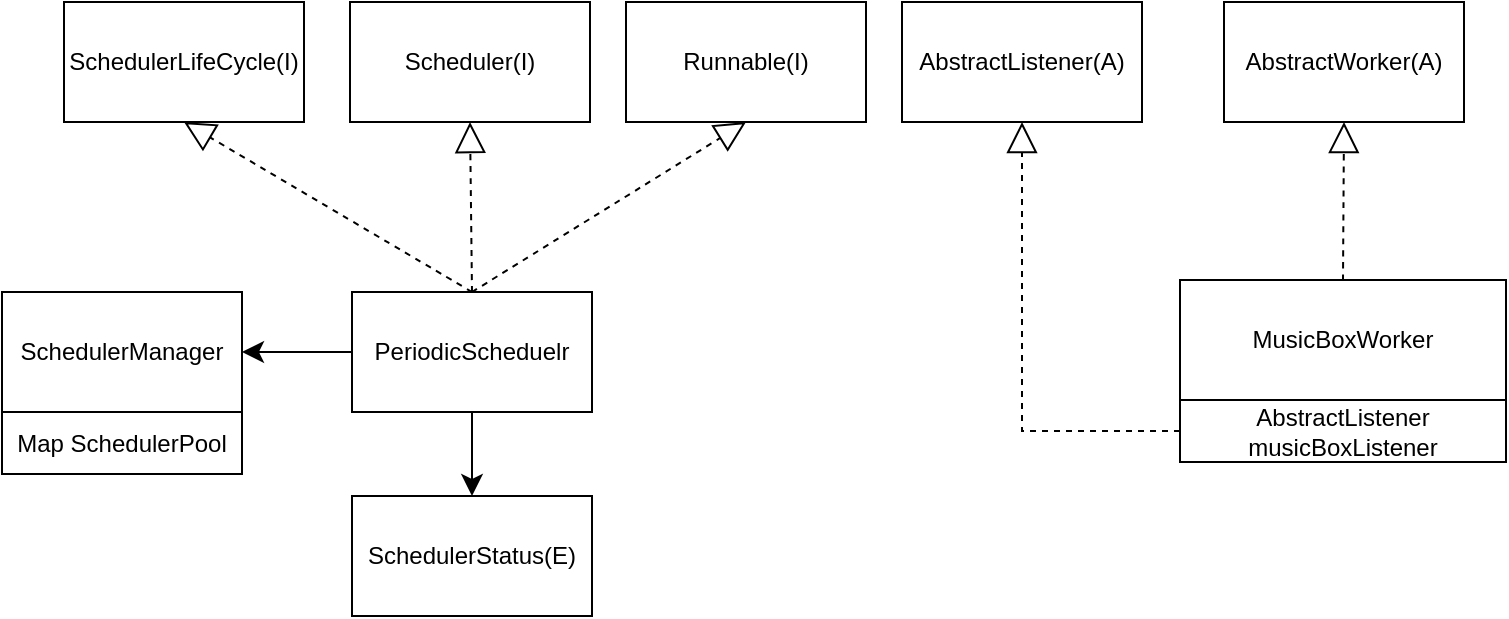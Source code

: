 <mxfile version="24.6.4" type="device">
  <diagram name="페이지-1" id="HZgHAfBcl_sbpWvOPFiX">
    <mxGraphModel dx="1132" dy="1274" grid="0" gridSize="10" guides="1" tooltips="1" connect="1" arrows="1" fold="1" page="0" pageScale="1" pageWidth="827" pageHeight="1169" math="0" shadow="0">
      <root>
        <mxCell id="0" />
        <mxCell id="1" parent="0" />
        <mxCell id="Vu_83dBGxzpp5SsYVjMm-1" value="AbstractListener(A)" style="rounded=0;whiteSpace=wrap;html=1;" vertex="1" parent="1">
          <mxGeometry x="135" y="-35" width="120" height="60" as="geometry" />
        </mxCell>
        <mxCell id="Vu_83dBGxzpp5SsYVjMm-2" value="AbstractWorker(A)" style="rounded=0;whiteSpace=wrap;html=1;" vertex="1" parent="1">
          <mxGeometry x="296" y="-35" width="120" height="60" as="geometry" />
        </mxCell>
        <mxCell id="Vu_83dBGxzpp5SsYVjMm-3" value="MusicBoxWorker" style="rounded=0;whiteSpace=wrap;html=1;" vertex="1" parent="1">
          <mxGeometry x="274" y="104" width="163" height="60" as="geometry" />
        </mxCell>
        <mxCell id="Vu_83dBGxzpp5SsYVjMm-4" value="Scheduler(I)" style="rounded=0;whiteSpace=wrap;html=1;" vertex="1" parent="1">
          <mxGeometry x="-141" y="-35" width="120" height="60" as="geometry" />
        </mxCell>
        <mxCell id="Vu_83dBGxzpp5SsYVjMm-5" value="PeriodicScheduelr" style="rounded=0;whiteSpace=wrap;html=1;" vertex="1" parent="1">
          <mxGeometry x="-140" y="110" width="120" height="60" as="geometry" />
        </mxCell>
        <mxCell id="Vu_83dBGxzpp5SsYVjMm-6" value="SchedulerLifeCycle(I)" style="rounded=0;whiteSpace=wrap;html=1;" vertex="1" parent="1">
          <mxGeometry x="-284" y="-35" width="120" height="60" as="geometry" />
        </mxCell>
        <mxCell id="Vu_83dBGxzpp5SsYVjMm-7" value="SchedulerManager" style="rounded=0;whiteSpace=wrap;html=1;" vertex="1" parent="1">
          <mxGeometry x="-315" y="110" width="120" height="60" as="geometry" />
        </mxCell>
        <mxCell id="Vu_83dBGxzpp5SsYVjMm-8" value="SchedulerStatus(E)" style="rounded=0;whiteSpace=wrap;html=1;" vertex="1" parent="1">
          <mxGeometry x="-140" y="212" width="120" height="60" as="geometry" />
        </mxCell>
        <mxCell id="Vu_83dBGxzpp5SsYVjMm-9" value="Runnable(I)" style="rounded=0;whiteSpace=wrap;html=1;" vertex="1" parent="1">
          <mxGeometry x="-3" y="-35" width="120" height="60" as="geometry" />
        </mxCell>
        <mxCell id="Vu_83dBGxzpp5SsYVjMm-11" value="" style="endArrow=block;html=1;rounded=0;fontSize=12;curved=1;entryX=0.5;entryY=1;entryDx=0;entryDy=0;exitX=0.5;exitY=0;exitDx=0;exitDy=0;dashed=1;endFill=0;strokeWidth=1;endSize=13;" edge="1" parent="1" source="Vu_83dBGxzpp5SsYVjMm-5" target="Vu_83dBGxzpp5SsYVjMm-9">
          <mxGeometry width="50" height="50" relative="1" as="geometry">
            <mxPoint x="45" y="225" as="sourcePoint" />
            <mxPoint x="95" y="175" as="targetPoint" />
          </mxGeometry>
        </mxCell>
        <mxCell id="Vu_83dBGxzpp5SsYVjMm-14" value="" style="endArrow=block;html=1;rounded=0;fontSize=12;curved=1;entryX=0.5;entryY=1;entryDx=0;entryDy=0;exitX=0.5;exitY=0;exitDx=0;exitDy=0;dashed=1;endFill=0;strokeWidth=1;endSize=13;" edge="1" parent="1" source="Vu_83dBGxzpp5SsYVjMm-5" target="Vu_83dBGxzpp5SsYVjMm-4">
          <mxGeometry width="50" height="50" relative="1" as="geometry">
            <mxPoint x="-73" y="120" as="sourcePoint" />
            <mxPoint x="67" y="35" as="targetPoint" />
          </mxGeometry>
        </mxCell>
        <mxCell id="Vu_83dBGxzpp5SsYVjMm-15" value="" style="endArrow=block;html=1;rounded=0;fontSize=12;curved=1;entryX=0.5;entryY=1;entryDx=0;entryDy=0;exitX=0.5;exitY=0;exitDx=0;exitDy=0;dashed=1;endFill=0;strokeWidth=1;endSize=13;" edge="1" parent="1" source="Vu_83dBGxzpp5SsYVjMm-5" target="Vu_83dBGxzpp5SsYVjMm-6">
          <mxGeometry width="50" height="50" relative="1" as="geometry">
            <mxPoint x="-73" y="120" as="sourcePoint" />
            <mxPoint x="-71" y="35" as="targetPoint" />
          </mxGeometry>
        </mxCell>
        <mxCell id="Vu_83dBGxzpp5SsYVjMm-16" value="AbstractListener musicBoxListener" style="rounded=0;whiteSpace=wrap;html=1;" vertex="1" parent="1">
          <mxGeometry x="274" y="164" width="163" height="31" as="geometry" />
        </mxCell>
        <mxCell id="Vu_83dBGxzpp5SsYVjMm-17" value="" style="endArrow=block;html=1;rounded=0;fontSize=12;curved=1;entryX=0.5;entryY=1;entryDx=0;entryDy=0;exitX=0.5;exitY=0;exitDx=0;exitDy=0;dashed=1;endFill=0;strokeWidth=1;endSize=13;" edge="1" parent="1" source="Vu_83dBGxzpp5SsYVjMm-3" target="Vu_83dBGxzpp5SsYVjMm-2">
          <mxGeometry width="50" height="50" relative="1" as="geometry">
            <mxPoint x="355" y="112" as="sourcePoint" />
            <mxPoint x="357" y="27" as="targetPoint" />
          </mxGeometry>
        </mxCell>
        <mxCell id="Vu_83dBGxzpp5SsYVjMm-18" value="" style="endArrow=block;html=1;rounded=0;fontSize=12;entryX=0.5;entryY=1;entryDx=0;entryDy=0;exitX=0;exitY=0.5;exitDx=0;exitDy=0;dashed=1;endFill=0;strokeWidth=1;endSize=13;edgeStyle=orthogonalEdgeStyle;" edge="1" parent="1" source="Vu_83dBGxzpp5SsYVjMm-16" target="Vu_83dBGxzpp5SsYVjMm-1">
          <mxGeometry width="50" height="50" relative="1" as="geometry">
            <mxPoint x="370" y="114" as="sourcePoint" />
            <mxPoint x="366" y="35" as="targetPoint" />
          </mxGeometry>
        </mxCell>
        <mxCell id="Vu_83dBGxzpp5SsYVjMm-19" value="Map SchedulerPool" style="rounded=0;whiteSpace=wrap;html=1;" vertex="1" parent="1">
          <mxGeometry x="-315" y="170" width="120" height="31" as="geometry" />
        </mxCell>
        <mxCell id="Vu_83dBGxzpp5SsYVjMm-20" value="" style="endArrow=classic;html=1;rounded=0;fontSize=12;curved=1;entryX=1;entryY=0.5;entryDx=0;entryDy=0;exitX=0;exitY=0.5;exitDx=0;exitDy=0;endFill=1;strokeWidth=1;endSize=8;" edge="1" parent="1" source="Vu_83dBGxzpp5SsYVjMm-5" target="Vu_83dBGxzpp5SsYVjMm-7">
          <mxGeometry width="50" height="50" relative="1" as="geometry">
            <mxPoint x="-70" y="120" as="sourcePoint" />
            <mxPoint x="-71" y="35" as="targetPoint" />
          </mxGeometry>
        </mxCell>
        <mxCell id="Vu_83dBGxzpp5SsYVjMm-21" value="" style="endArrow=classic;html=1;rounded=0;fontSize=12;curved=1;entryX=0.5;entryY=0;entryDx=0;entryDy=0;exitX=0.5;exitY=1;exitDx=0;exitDy=0;endFill=1;strokeWidth=1;endSize=8;" edge="1" parent="1" source="Vu_83dBGxzpp5SsYVjMm-5" target="Vu_83dBGxzpp5SsYVjMm-8">
          <mxGeometry width="50" height="50" relative="1" as="geometry">
            <mxPoint x="-130" y="150" as="sourcePoint" />
            <mxPoint x="-185" y="149" as="targetPoint" />
          </mxGeometry>
        </mxCell>
      </root>
    </mxGraphModel>
  </diagram>
</mxfile>
